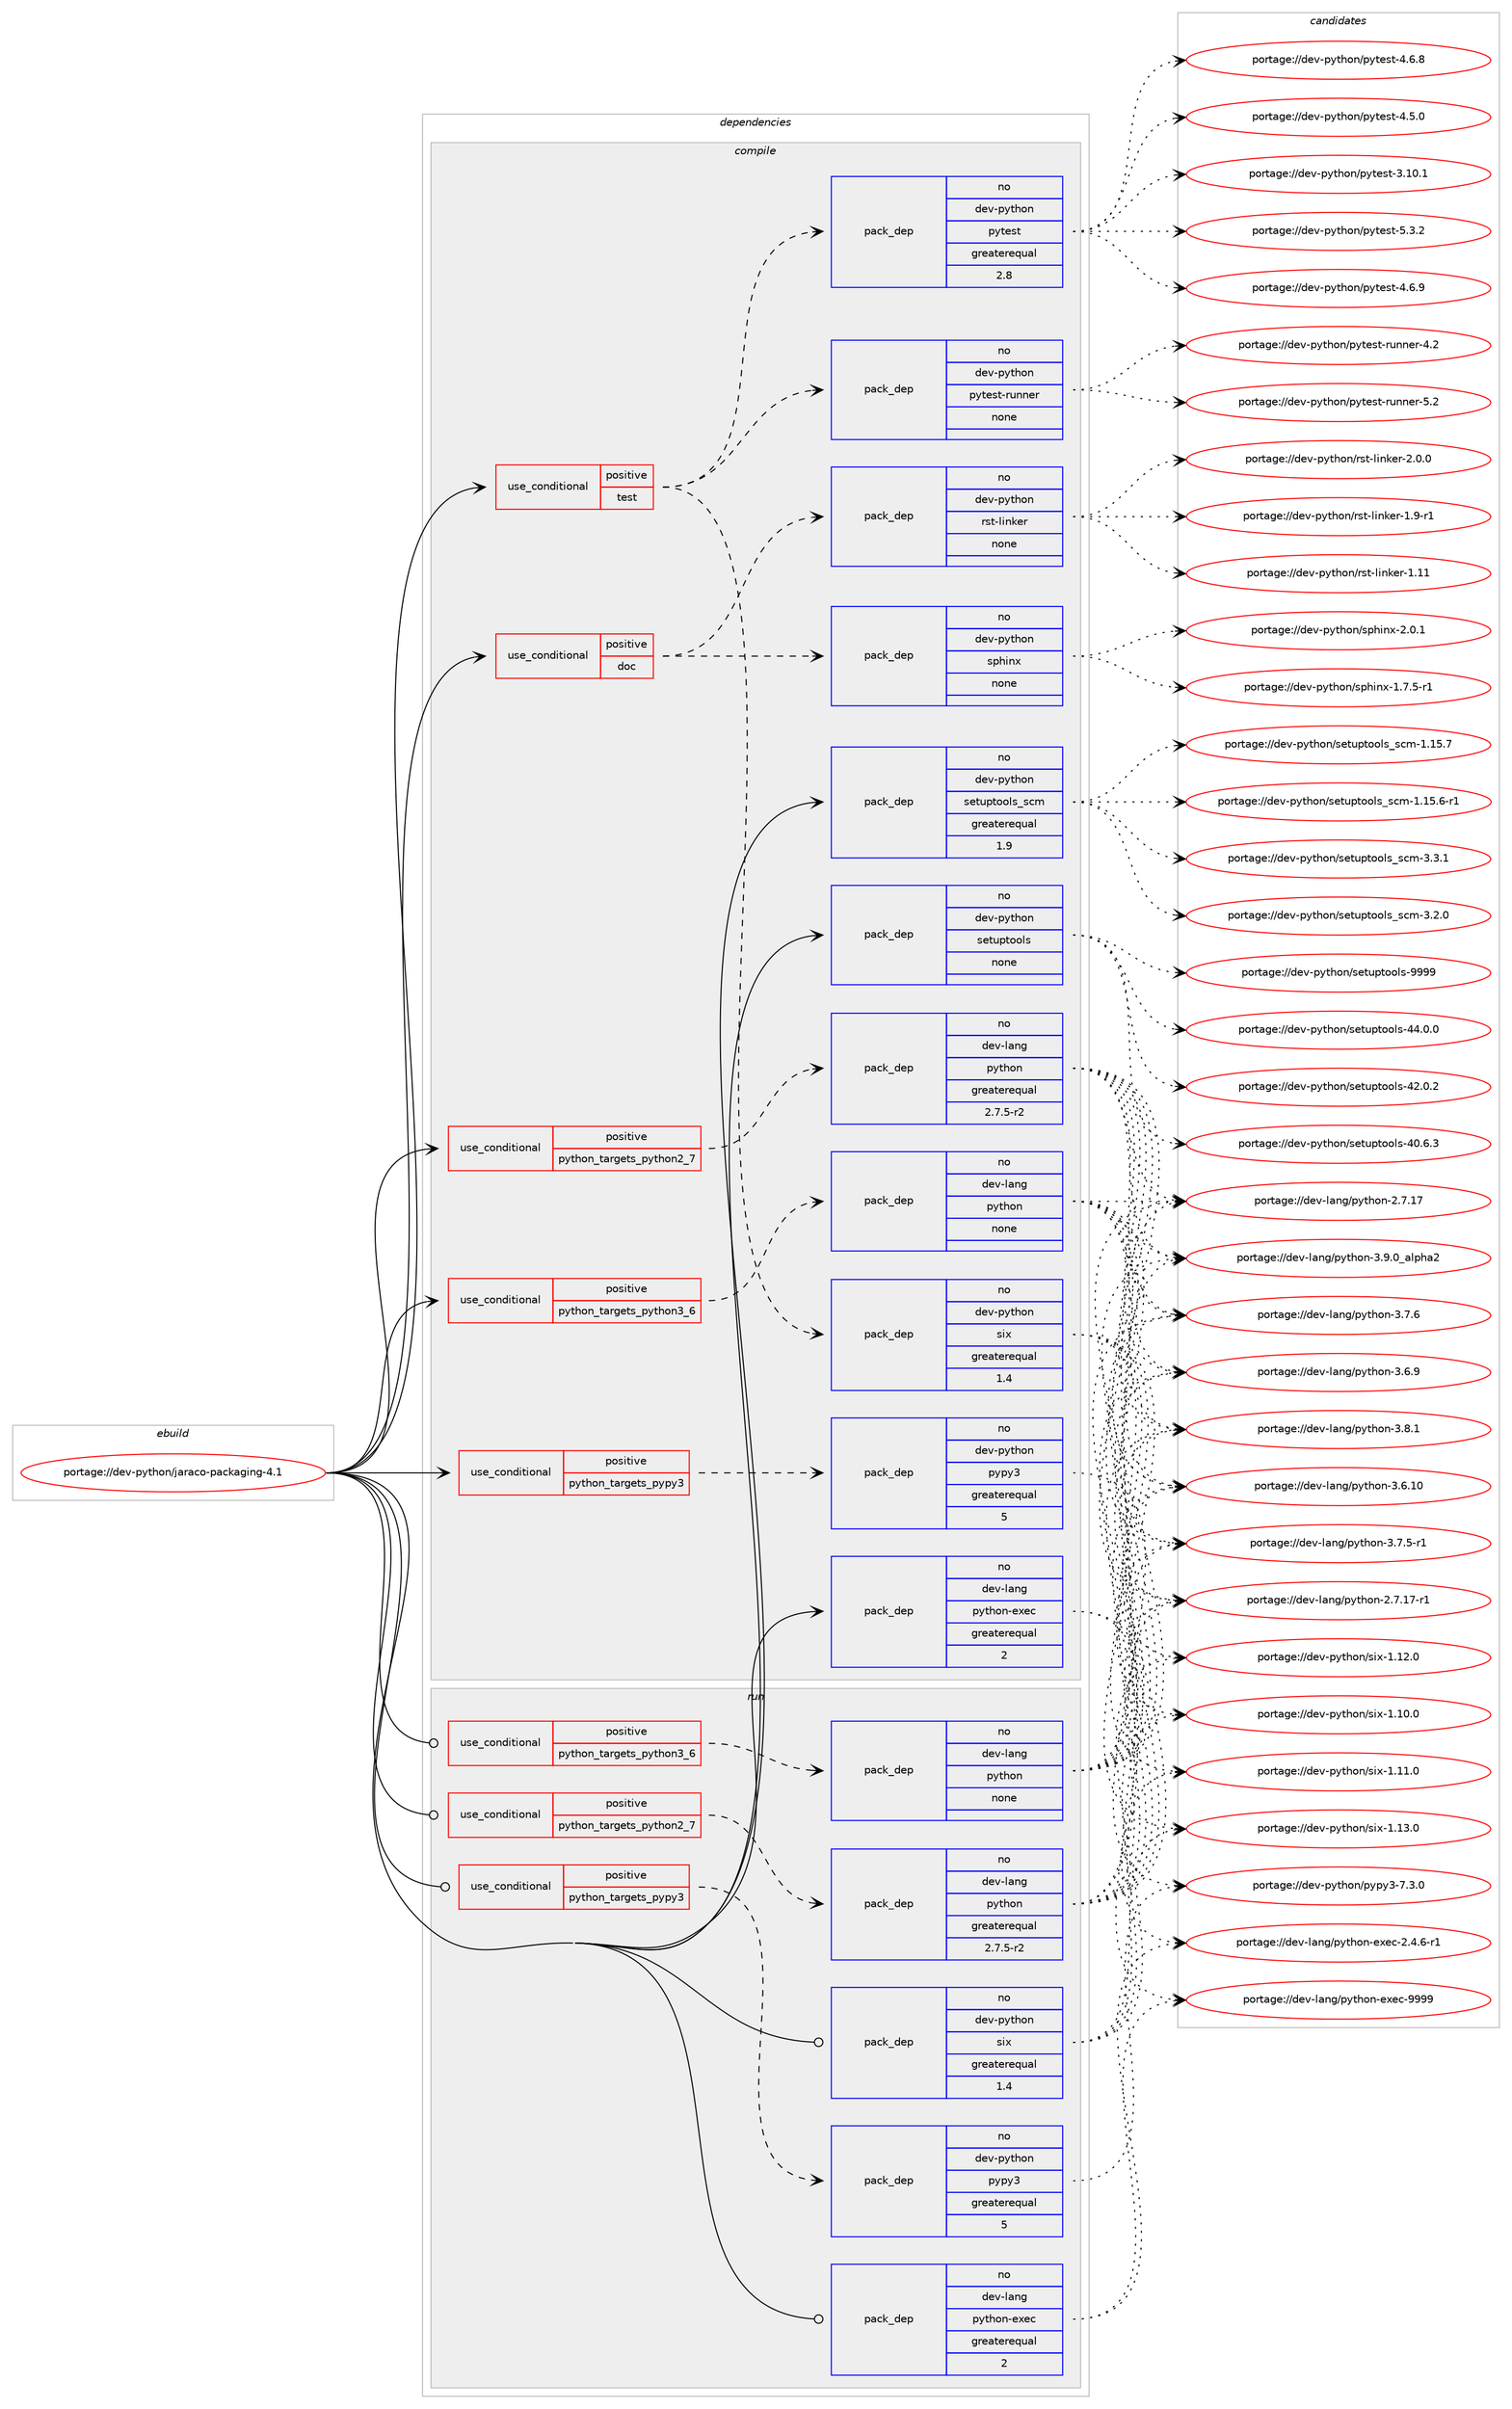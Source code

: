 digraph prolog {

# *************
# Graph options
# *************

newrank=true;
concentrate=true;
compound=true;
graph [rankdir=LR,fontname=Helvetica,fontsize=10,ranksep=1.5];#, ranksep=2.5, nodesep=0.2];
edge  [arrowhead=vee];
node  [fontname=Helvetica,fontsize=10];

# **********
# The ebuild
# **********

subgraph cluster_leftcol {
color=gray;
label=<<i>ebuild</i>>;
id [label="portage://dev-python/jaraco-packaging-4.1", color=red, width=4, href="../dev-python/jaraco-packaging-4.1.svg"];
}

# ****************
# The dependencies
# ****************

subgraph cluster_midcol {
color=gray;
label=<<i>dependencies</i>>;
subgraph cluster_compile {
fillcolor="#eeeeee";
style=filled;
label=<<i>compile</i>>;
subgraph cond114172 {
dependency454557 [label=<<TABLE BORDER="0" CELLBORDER="1" CELLSPACING="0" CELLPADDING="4"><TR><TD ROWSPAN="3" CELLPADDING="10">use_conditional</TD></TR><TR><TD>positive</TD></TR><TR><TD>doc</TD></TR></TABLE>>, shape=none, color=red];
subgraph pack335402 {
dependency454558 [label=<<TABLE BORDER="0" CELLBORDER="1" CELLSPACING="0" CELLPADDING="4" WIDTH="220"><TR><TD ROWSPAN="6" CELLPADDING="30">pack_dep</TD></TR><TR><TD WIDTH="110">no</TD></TR><TR><TD>dev-python</TD></TR><TR><TD>rst-linker</TD></TR><TR><TD>none</TD></TR><TR><TD></TD></TR></TABLE>>, shape=none, color=blue];
}
dependency454557:e -> dependency454558:w [weight=20,style="dashed",arrowhead="vee"];
subgraph pack335403 {
dependency454559 [label=<<TABLE BORDER="0" CELLBORDER="1" CELLSPACING="0" CELLPADDING="4" WIDTH="220"><TR><TD ROWSPAN="6" CELLPADDING="30">pack_dep</TD></TR><TR><TD WIDTH="110">no</TD></TR><TR><TD>dev-python</TD></TR><TR><TD>sphinx</TD></TR><TR><TD>none</TD></TR><TR><TD></TD></TR></TABLE>>, shape=none, color=blue];
}
dependency454557:e -> dependency454559:w [weight=20,style="dashed",arrowhead="vee"];
}
id:e -> dependency454557:w [weight=20,style="solid",arrowhead="vee"];
subgraph cond114173 {
dependency454560 [label=<<TABLE BORDER="0" CELLBORDER="1" CELLSPACING="0" CELLPADDING="4"><TR><TD ROWSPAN="3" CELLPADDING="10">use_conditional</TD></TR><TR><TD>positive</TD></TR><TR><TD>python_targets_pypy3</TD></TR></TABLE>>, shape=none, color=red];
subgraph pack335404 {
dependency454561 [label=<<TABLE BORDER="0" CELLBORDER="1" CELLSPACING="0" CELLPADDING="4" WIDTH="220"><TR><TD ROWSPAN="6" CELLPADDING="30">pack_dep</TD></TR><TR><TD WIDTH="110">no</TD></TR><TR><TD>dev-python</TD></TR><TR><TD>pypy3</TD></TR><TR><TD>greaterequal</TD></TR><TR><TD>5</TD></TR></TABLE>>, shape=none, color=blue];
}
dependency454560:e -> dependency454561:w [weight=20,style="dashed",arrowhead="vee"];
}
id:e -> dependency454560:w [weight=20,style="solid",arrowhead="vee"];
subgraph cond114174 {
dependency454562 [label=<<TABLE BORDER="0" CELLBORDER="1" CELLSPACING="0" CELLPADDING="4"><TR><TD ROWSPAN="3" CELLPADDING="10">use_conditional</TD></TR><TR><TD>positive</TD></TR><TR><TD>python_targets_python2_7</TD></TR></TABLE>>, shape=none, color=red];
subgraph pack335405 {
dependency454563 [label=<<TABLE BORDER="0" CELLBORDER="1" CELLSPACING="0" CELLPADDING="4" WIDTH="220"><TR><TD ROWSPAN="6" CELLPADDING="30">pack_dep</TD></TR><TR><TD WIDTH="110">no</TD></TR><TR><TD>dev-lang</TD></TR><TR><TD>python</TD></TR><TR><TD>greaterequal</TD></TR><TR><TD>2.7.5-r2</TD></TR></TABLE>>, shape=none, color=blue];
}
dependency454562:e -> dependency454563:w [weight=20,style="dashed",arrowhead="vee"];
}
id:e -> dependency454562:w [weight=20,style="solid",arrowhead="vee"];
subgraph cond114175 {
dependency454564 [label=<<TABLE BORDER="0" CELLBORDER="1" CELLSPACING="0" CELLPADDING="4"><TR><TD ROWSPAN="3" CELLPADDING="10">use_conditional</TD></TR><TR><TD>positive</TD></TR><TR><TD>python_targets_python3_6</TD></TR></TABLE>>, shape=none, color=red];
subgraph pack335406 {
dependency454565 [label=<<TABLE BORDER="0" CELLBORDER="1" CELLSPACING="0" CELLPADDING="4" WIDTH="220"><TR><TD ROWSPAN="6" CELLPADDING="30">pack_dep</TD></TR><TR><TD WIDTH="110">no</TD></TR><TR><TD>dev-lang</TD></TR><TR><TD>python</TD></TR><TR><TD>none</TD></TR><TR><TD></TD></TR></TABLE>>, shape=none, color=blue];
}
dependency454564:e -> dependency454565:w [weight=20,style="dashed",arrowhead="vee"];
}
id:e -> dependency454564:w [weight=20,style="solid",arrowhead="vee"];
subgraph cond114176 {
dependency454566 [label=<<TABLE BORDER="0" CELLBORDER="1" CELLSPACING="0" CELLPADDING="4"><TR><TD ROWSPAN="3" CELLPADDING="10">use_conditional</TD></TR><TR><TD>positive</TD></TR><TR><TD>test</TD></TR></TABLE>>, shape=none, color=red];
subgraph pack335407 {
dependency454567 [label=<<TABLE BORDER="0" CELLBORDER="1" CELLSPACING="0" CELLPADDING="4" WIDTH="220"><TR><TD ROWSPAN="6" CELLPADDING="30">pack_dep</TD></TR><TR><TD WIDTH="110">no</TD></TR><TR><TD>dev-python</TD></TR><TR><TD>six</TD></TR><TR><TD>greaterequal</TD></TR><TR><TD>1.4</TD></TR></TABLE>>, shape=none, color=blue];
}
dependency454566:e -> dependency454567:w [weight=20,style="dashed",arrowhead="vee"];
subgraph pack335408 {
dependency454568 [label=<<TABLE BORDER="0" CELLBORDER="1" CELLSPACING="0" CELLPADDING="4" WIDTH="220"><TR><TD ROWSPAN="6" CELLPADDING="30">pack_dep</TD></TR><TR><TD WIDTH="110">no</TD></TR><TR><TD>dev-python</TD></TR><TR><TD>pytest</TD></TR><TR><TD>greaterequal</TD></TR><TR><TD>2.8</TD></TR></TABLE>>, shape=none, color=blue];
}
dependency454566:e -> dependency454568:w [weight=20,style="dashed",arrowhead="vee"];
subgraph pack335409 {
dependency454569 [label=<<TABLE BORDER="0" CELLBORDER="1" CELLSPACING="0" CELLPADDING="4" WIDTH="220"><TR><TD ROWSPAN="6" CELLPADDING="30">pack_dep</TD></TR><TR><TD WIDTH="110">no</TD></TR><TR><TD>dev-python</TD></TR><TR><TD>pytest-runner</TD></TR><TR><TD>none</TD></TR><TR><TD></TD></TR></TABLE>>, shape=none, color=blue];
}
dependency454566:e -> dependency454569:w [weight=20,style="dashed",arrowhead="vee"];
}
id:e -> dependency454566:w [weight=20,style="solid",arrowhead="vee"];
subgraph pack335410 {
dependency454570 [label=<<TABLE BORDER="0" CELLBORDER="1" CELLSPACING="0" CELLPADDING="4" WIDTH="220"><TR><TD ROWSPAN="6" CELLPADDING="30">pack_dep</TD></TR><TR><TD WIDTH="110">no</TD></TR><TR><TD>dev-lang</TD></TR><TR><TD>python-exec</TD></TR><TR><TD>greaterequal</TD></TR><TR><TD>2</TD></TR></TABLE>>, shape=none, color=blue];
}
id:e -> dependency454570:w [weight=20,style="solid",arrowhead="vee"];
subgraph pack335411 {
dependency454571 [label=<<TABLE BORDER="0" CELLBORDER="1" CELLSPACING="0" CELLPADDING="4" WIDTH="220"><TR><TD ROWSPAN="6" CELLPADDING="30">pack_dep</TD></TR><TR><TD WIDTH="110">no</TD></TR><TR><TD>dev-python</TD></TR><TR><TD>setuptools</TD></TR><TR><TD>none</TD></TR><TR><TD></TD></TR></TABLE>>, shape=none, color=blue];
}
id:e -> dependency454571:w [weight=20,style="solid",arrowhead="vee"];
subgraph pack335412 {
dependency454572 [label=<<TABLE BORDER="0" CELLBORDER="1" CELLSPACING="0" CELLPADDING="4" WIDTH="220"><TR><TD ROWSPAN="6" CELLPADDING="30">pack_dep</TD></TR><TR><TD WIDTH="110">no</TD></TR><TR><TD>dev-python</TD></TR><TR><TD>setuptools_scm</TD></TR><TR><TD>greaterequal</TD></TR><TR><TD>1.9</TD></TR></TABLE>>, shape=none, color=blue];
}
id:e -> dependency454572:w [weight=20,style="solid",arrowhead="vee"];
}
subgraph cluster_compileandrun {
fillcolor="#eeeeee";
style=filled;
label=<<i>compile and run</i>>;
}
subgraph cluster_run {
fillcolor="#eeeeee";
style=filled;
label=<<i>run</i>>;
subgraph cond114177 {
dependency454573 [label=<<TABLE BORDER="0" CELLBORDER="1" CELLSPACING="0" CELLPADDING="4"><TR><TD ROWSPAN="3" CELLPADDING="10">use_conditional</TD></TR><TR><TD>positive</TD></TR><TR><TD>python_targets_pypy3</TD></TR></TABLE>>, shape=none, color=red];
subgraph pack335413 {
dependency454574 [label=<<TABLE BORDER="0" CELLBORDER="1" CELLSPACING="0" CELLPADDING="4" WIDTH="220"><TR><TD ROWSPAN="6" CELLPADDING="30">pack_dep</TD></TR><TR><TD WIDTH="110">no</TD></TR><TR><TD>dev-python</TD></TR><TR><TD>pypy3</TD></TR><TR><TD>greaterequal</TD></TR><TR><TD>5</TD></TR></TABLE>>, shape=none, color=blue];
}
dependency454573:e -> dependency454574:w [weight=20,style="dashed",arrowhead="vee"];
}
id:e -> dependency454573:w [weight=20,style="solid",arrowhead="odot"];
subgraph cond114178 {
dependency454575 [label=<<TABLE BORDER="0" CELLBORDER="1" CELLSPACING="0" CELLPADDING="4"><TR><TD ROWSPAN="3" CELLPADDING="10">use_conditional</TD></TR><TR><TD>positive</TD></TR><TR><TD>python_targets_python2_7</TD></TR></TABLE>>, shape=none, color=red];
subgraph pack335414 {
dependency454576 [label=<<TABLE BORDER="0" CELLBORDER="1" CELLSPACING="0" CELLPADDING="4" WIDTH="220"><TR><TD ROWSPAN="6" CELLPADDING="30">pack_dep</TD></TR><TR><TD WIDTH="110">no</TD></TR><TR><TD>dev-lang</TD></TR><TR><TD>python</TD></TR><TR><TD>greaterequal</TD></TR><TR><TD>2.7.5-r2</TD></TR></TABLE>>, shape=none, color=blue];
}
dependency454575:e -> dependency454576:w [weight=20,style="dashed",arrowhead="vee"];
}
id:e -> dependency454575:w [weight=20,style="solid",arrowhead="odot"];
subgraph cond114179 {
dependency454577 [label=<<TABLE BORDER="0" CELLBORDER="1" CELLSPACING="0" CELLPADDING="4"><TR><TD ROWSPAN="3" CELLPADDING="10">use_conditional</TD></TR><TR><TD>positive</TD></TR><TR><TD>python_targets_python3_6</TD></TR></TABLE>>, shape=none, color=red];
subgraph pack335415 {
dependency454578 [label=<<TABLE BORDER="0" CELLBORDER="1" CELLSPACING="0" CELLPADDING="4" WIDTH="220"><TR><TD ROWSPAN="6" CELLPADDING="30">pack_dep</TD></TR><TR><TD WIDTH="110">no</TD></TR><TR><TD>dev-lang</TD></TR><TR><TD>python</TD></TR><TR><TD>none</TD></TR><TR><TD></TD></TR></TABLE>>, shape=none, color=blue];
}
dependency454577:e -> dependency454578:w [weight=20,style="dashed",arrowhead="vee"];
}
id:e -> dependency454577:w [weight=20,style="solid",arrowhead="odot"];
subgraph pack335416 {
dependency454579 [label=<<TABLE BORDER="0" CELLBORDER="1" CELLSPACING="0" CELLPADDING="4" WIDTH="220"><TR><TD ROWSPAN="6" CELLPADDING="30">pack_dep</TD></TR><TR><TD WIDTH="110">no</TD></TR><TR><TD>dev-lang</TD></TR><TR><TD>python-exec</TD></TR><TR><TD>greaterequal</TD></TR><TR><TD>2</TD></TR></TABLE>>, shape=none, color=blue];
}
id:e -> dependency454579:w [weight=20,style="solid",arrowhead="odot"];
subgraph pack335417 {
dependency454580 [label=<<TABLE BORDER="0" CELLBORDER="1" CELLSPACING="0" CELLPADDING="4" WIDTH="220"><TR><TD ROWSPAN="6" CELLPADDING="30">pack_dep</TD></TR><TR><TD WIDTH="110">no</TD></TR><TR><TD>dev-python</TD></TR><TR><TD>six</TD></TR><TR><TD>greaterequal</TD></TR><TR><TD>1.4</TD></TR></TABLE>>, shape=none, color=blue];
}
id:e -> dependency454580:w [weight=20,style="solid",arrowhead="odot"];
}
}

# **************
# The candidates
# **************

subgraph cluster_choices {
rank=same;
color=gray;
label=<<i>candidates</i>>;

subgraph choice335402 {
color=black;
nodesep=1;
choice100101118451121211161041111104711411511645108105110107101114455046484648 [label="portage://dev-python/rst-linker-2.0.0", color=red, width=4,href="../dev-python/rst-linker-2.0.0.svg"];
choice100101118451121211161041111104711411511645108105110107101114454946574511449 [label="portage://dev-python/rst-linker-1.9-r1", color=red, width=4,href="../dev-python/rst-linker-1.9-r1.svg"];
choice1001011184511212111610411111047114115116451081051101071011144549464949 [label="portage://dev-python/rst-linker-1.11", color=red, width=4,href="../dev-python/rst-linker-1.11.svg"];
dependency454558:e -> choice100101118451121211161041111104711411511645108105110107101114455046484648:w [style=dotted,weight="100"];
dependency454558:e -> choice100101118451121211161041111104711411511645108105110107101114454946574511449:w [style=dotted,weight="100"];
dependency454558:e -> choice1001011184511212111610411111047114115116451081051101071011144549464949:w [style=dotted,weight="100"];
}
subgraph choice335403 {
color=black;
nodesep=1;
choice1001011184511212111610411111047115112104105110120455046484649 [label="portage://dev-python/sphinx-2.0.1", color=red, width=4,href="../dev-python/sphinx-2.0.1.svg"];
choice10010111845112121116104111110471151121041051101204549465546534511449 [label="portage://dev-python/sphinx-1.7.5-r1", color=red, width=4,href="../dev-python/sphinx-1.7.5-r1.svg"];
dependency454559:e -> choice1001011184511212111610411111047115112104105110120455046484649:w [style=dotted,weight="100"];
dependency454559:e -> choice10010111845112121116104111110471151121041051101204549465546534511449:w [style=dotted,weight="100"];
}
subgraph choice335404 {
color=black;
nodesep=1;
choice100101118451121211161041111104711212111212151455546514648 [label="portage://dev-python/pypy3-7.3.0", color=red, width=4,href="../dev-python/pypy3-7.3.0.svg"];
dependency454561:e -> choice100101118451121211161041111104711212111212151455546514648:w [style=dotted,weight="100"];
}
subgraph choice335405 {
color=black;
nodesep=1;
choice10010111845108971101034711212111610411111045514657464895971081121049750 [label="portage://dev-lang/python-3.9.0_alpha2", color=red, width=4,href="../dev-lang/python-3.9.0_alpha2.svg"];
choice100101118451089711010347112121116104111110455146564649 [label="portage://dev-lang/python-3.8.1", color=red, width=4,href="../dev-lang/python-3.8.1.svg"];
choice100101118451089711010347112121116104111110455146554654 [label="portage://dev-lang/python-3.7.6", color=red, width=4,href="../dev-lang/python-3.7.6.svg"];
choice1001011184510897110103471121211161041111104551465546534511449 [label="portage://dev-lang/python-3.7.5-r1", color=red, width=4,href="../dev-lang/python-3.7.5-r1.svg"];
choice100101118451089711010347112121116104111110455146544657 [label="portage://dev-lang/python-3.6.9", color=red, width=4,href="../dev-lang/python-3.6.9.svg"];
choice10010111845108971101034711212111610411111045514654464948 [label="portage://dev-lang/python-3.6.10", color=red, width=4,href="../dev-lang/python-3.6.10.svg"];
choice100101118451089711010347112121116104111110455046554649554511449 [label="portage://dev-lang/python-2.7.17-r1", color=red, width=4,href="../dev-lang/python-2.7.17-r1.svg"];
choice10010111845108971101034711212111610411111045504655464955 [label="portage://dev-lang/python-2.7.17", color=red, width=4,href="../dev-lang/python-2.7.17.svg"];
dependency454563:e -> choice10010111845108971101034711212111610411111045514657464895971081121049750:w [style=dotted,weight="100"];
dependency454563:e -> choice100101118451089711010347112121116104111110455146564649:w [style=dotted,weight="100"];
dependency454563:e -> choice100101118451089711010347112121116104111110455146554654:w [style=dotted,weight="100"];
dependency454563:e -> choice1001011184510897110103471121211161041111104551465546534511449:w [style=dotted,weight="100"];
dependency454563:e -> choice100101118451089711010347112121116104111110455146544657:w [style=dotted,weight="100"];
dependency454563:e -> choice10010111845108971101034711212111610411111045514654464948:w [style=dotted,weight="100"];
dependency454563:e -> choice100101118451089711010347112121116104111110455046554649554511449:w [style=dotted,weight="100"];
dependency454563:e -> choice10010111845108971101034711212111610411111045504655464955:w [style=dotted,weight="100"];
}
subgraph choice335406 {
color=black;
nodesep=1;
choice10010111845108971101034711212111610411111045514657464895971081121049750 [label="portage://dev-lang/python-3.9.0_alpha2", color=red, width=4,href="../dev-lang/python-3.9.0_alpha2.svg"];
choice100101118451089711010347112121116104111110455146564649 [label="portage://dev-lang/python-3.8.1", color=red, width=4,href="../dev-lang/python-3.8.1.svg"];
choice100101118451089711010347112121116104111110455146554654 [label="portage://dev-lang/python-3.7.6", color=red, width=4,href="../dev-lang/python-3.7.6.svg"];
choice1001011184510897110103471121211161041111104551465546534511449 [label="portage://dev-lang/python-3.7.5-r1", color=red, width=4,href="../dev-lang/python-3.7.5-r1.svg"];
choice100101118451089711010347112121116104111110455146544657 [label="portage://dev-lang/python-3.6.9", color=red, width=4,href="../dev-lang/python-3.6.9.svg"];
choice10010111845108971101034711212111610411111045514654464948 [label="portage://dev-lang/python-3.6.10", color=red, width=4,href="../dev-lang/python-3.6.10.svg"];
choice100101118451089711010347112121116104111110455046554649554511449 [label="portage://dev-lang/python-2.7.17-r1", color=red, width=4,href="../dev-lang/python-2.7.17-r1.svg"];
choice10010111845108971101034711212111610411111045504655464955 [label="portage://dev-lang/python-2.7.17", color=red, width=4,href="../dev-lang/python-2.7.17.svg"];
dependency454565:e -> choice10010111845108971101034711212111610411111045514657464895971081121049750:w [style=dotted,weight="100"];
dependency454565:e -> choice100101118451089711010347112121116104111110455146564649:w [style=dotted,weight="100"];
dependency454565:e -> choice100101118451089711010347112121116104111110455146554654:w [style=dotted,weight="100"];
dependency454565:e -> choice1001011184510897110103471121211161041111104551465546534511449:w [style=dotted,weight="100"];
dependency454565:e -> choice100101118451089711010347112121116104111110455146544657:w [style=dotted,weight="100"];
dependency454565:e -> choice10010111845108971101034711212111610411111045514654464948:w [style=dotted,weight="100"];
dependency454565:e -> choice100101118451089711010347112121116104111110455046554649554511449:w [style=dotted,weight="100"];
dependency454565:e -> choice10010111845108971101034711212111610411111045504655464955:w [style=dotted,weight="100"];
}
subgraph choice335407 {
color=black;
nodesep=1;
choice100101118451121211161041111104711510512045494649514648 [label="portage://dev-python/six-1.13.0", color=red, width=4,href="../dev-python/six-1.13.0.svg"];
choice100101118451121211161041111104711510512045494649504648 [label="portage://dev-python/six-1.12.0", color=red, width=4,href="../dev-python/six-1.12.0.svg"];
choice100101118451121211161041111104711510512045494649494648 [label="portage://dev-python/six-1.11.0", color=red, width=4,href="../dev-python/six-1.11.0.svg"];
choice100101118451121211161041111104711510512045494649484648 [label="portage://dev-python/six-1.10.0", color=red, width=4,href="../dev-python/six-1.10.0.svg"];
dependency454567:e -> choice100101118451121211161041111104711510512045494649514648:w [style=dotted,weight="100"];
dependency454567:e -> choice100101118451121211161041111104711510512045494649504648:w [style=dotted,weight="100"];
dependency454567:e -> choice100101118451121211161041111104711510512045494649494648:w [style=dotted,weight="100"];
dependency454567:e -> choice100101118451121211161041111104711510512045494649484648:w [style=dotted,weight="100"];
}
subgraph choice335408 {
color=black;
nodesep=1;
choice1001011184511212111610411111047112121116101115116455346514650 [label="portage://dev-python/pytest-5.3.2", color=red, width=4,href="../dev-python/pytest-5.3.2.svg"];
choice1001011184511212111610411111047112121116101115116455246544657 [label="portage://dev-python/pytest-4.6.9", color=red, width=4,href="../dev-python/pytest-4.6.9.svg"];
choice1001011184511212111610411111047112121116101115116455246544656 [label="portage://dev-python/pytest-4.6.8", color=red, width=4,href="../dev-python/pytest-4.6.8.svg"];
choice1001011184511212111610411111047112121116101115116455246534648 [label="portage://dev-python/pytest-4.5.0", color=red, width=4,href="../dev-python/pytest-4.5.0.svg"];
choice100101118451121211161041111104711212111610111511645514649484649 [label="portage://dev-python/pytest-3.10.1", color=red, width=4,href="../dev-python/pytest-3.10.1.svg"];
dependency454568:e -> choice1001011184511212111610411111047112121116101115116455346514650:w [style=dotted,weight="100"];
dependency454568:e -> choice1001011184511212111610411111047112121116101115116455246544657:w [style=dotted,weight="100"];
dependency454568:e -> choice1001011184511212111610411111047112121116101115116455246544656:w [style=dotted,weight="100"];
dependency454568:e -> choice1001011184511212111610411111047112121116101115116455246534648:w [style=dotted,weight="100"];
dependency454568:e -> choice100101118451121211161041111104711212111610111511645514649484649:w [style=dotted,weight="100"];
}
subgraph choice335409 {
color=black;
nodesep=1;
choice10010111845112121116104111110471121211161011151164511411711011010111445534650 [label="portage://dev-python/pytest-runner-5.2", color=red, width=4,href="../dev-python/pytest-runner-5.2.svg"];
choice10010111845112121116104111110471121211161011151164511411711011010111445524650 [label="portage://dev-python/pytest-runner-4.2", color=red, width=4,href="../dev-python/pytest-runner-4.2.svg"];
dependency454569:e -> choice10010111845112121116104111110471121211161011151164511411711011010111445534650:w [style=dotted,weight="100"];
dependency454569:e -> choice10010111845112121116104111110471121211161011151164511411711011010111445524650:w [style=dotted,weight="100"];
}
subgraph choice335410 {
color=black;
nodesep=1;
choice10010111845108971101034711212111610411111045101120101994557575757 [label="portage://dev-lang/python-exec-9999", color=red, width=4,href="../dev-lang/python-exec-9999.svg"];
choice10010111845108971101034711212111610411111045101120101994550465246544511449 [label="portage://dev-lang/python-exec-2.4.6-r1", color=red, width=4,href="../dev-lang/python-exec-2.4.6-r1.svg"];
dependency454570:e -> choice10010111845108971101034711212111610411111045101120101994557575757:w [style=dotted,weight="100"];
dependency454570:e -> choice10010111845108971101034711212111610411111045101120101994550465246544511449:w [style=dotted,weight="100"];
}
subgraph choice335411 {
color=black;
nodesep=1;
choice10010111845112121116104111110471151011161171121161111111081154557575757 [label="portage://dev-python/setuptools-9999", color=red, width=4,href="../dev-python/setuptools-9999.svg"];
choice100101118451121211161041111104711510111611711211611111110811545525246484648 [label="portage://dev-python/setuptools-44.0.0", color=red, width=4,href="../dev-python/setuptools-44.0.0.svg"];
choice100101118451121211161041111104711510111611711211611111110811545525046484650 [label="portage://dev-python/setuptools-42.0.2", color=red, width=4,href="../dev-python/setuptools-42.0.2.svg"];
choice100101118451121211161041111104711510111611711211611111110811545524846544651 [label="portage://dev-python/setuptools-40.6.3", color=red, width=4,href="../dev-python/setuptools-40.6.3.svg"];
dependency454571:e -> choice10010111845112121116104111110471151011161171121161111111081154557575757:w [style=dotted,weight="100"];
dependency454571:e -> choice100101118451121211161041111104711510111611711211611111110811545525246484648:w [style=dotted,weight="100"];
dependency454571:e -> choice100101118451121211161041111104711510111611711211611111110811545525046484650:w [style=dotted,weight="100"];
dependency454571:e -> choice100101118451121211161041111104711510111611711211611111110811545524846544651:w [style=dotted,weight="100"];
}
subgraph choice335412 {
color=black;
nodesep=1;
choice10010111845112121116104111110471151011161171121161111111081159511599109455146514649 [label="portage://dev-python/setuptools_scm-3.3.1", color=red, width=4,href="../dev-python/setuptools_scm-3.3.1.svg"];
choice10010111845112121116104111110471151011161171121161111111081159511599109455146504648 [label="portage://dev-python/setuptools_scm-3.2.0", color=red, width=4,href="../dev-python/setuptools_scm-3.2.0.svg"];
choice1001011184511212111610411111047115101116117112116111111108115951159910945494649534655 [label="portage://dev-python/setuptools_scm-1.15.7", color=red, width=4,href="../dev-python/setuptools_scm-1.15.7.svg"];
choice10010111845112121116104111110471151011161171121161111111081159511599109454946495346544511449 [label="portage://dev-python/setuptools_scm-1.15.6-r1", color=red, width=4,href="../dev-python/setuptools_scm-1.15.6-r1.svg"];
dependency454572:e -> choice10010111845112121116104111110471151011161171121161111111081159511599109455146514649:w [style=dotted,weight="100"];
dependency454572:e -> choice10010111845112121116104111110471151011161171121161111111081159511599109455146504648:w [style=dotted,weight="100"];
dependency454572:e -> choice1001011184511212111610411111047115101116117112116111111108115951159910945494649534655:w [style=dotted,weight="100"];
dependency454572:e -> choice10010111845112121116104111110471151011161171121161111111081159511599109454946495346544511449:w [style=dotted,weight="100"];
}
subgraph choice335413 {
color=black;
nodesep=1;
choice100101118451121211161041111104711212111212151455546514648 [label="portage://dev-python/pypy3-7.3.0", color=red, width=4,href="../dev-python/pypy3-7.3.0.svg"];
dependency454574:e -> choice100101118451121211161041111104711212111212151455546514648:w [style=dotted,weight="100"];
}
subgraph choice335414 {
color=black;
nodesep=1;
choice10010111845108971101034711212111610411111045514657464895971081121049750 [label="portage://dev-lang/python-3.9.0_alpha2", color=red, width=4,href="../dev-lang/python-3.9.0_alpha2.svg"];
choice100101118451089711010347112121116104111110455146564649 [label="portage://dev-lang/python-3.8.1", color=red, width=4,href="../dev-lang/python-3.8.1.svg"];
choice100101118451089711010347112121116104111110455146554654 [label="portage://dev-lang/python-3.7.6", color=red, width=4,href="../dev-lang/python-3.7.6.svg"];
choice1001011184510897110103471121211161041111104551465546534511449 [label="portage://dev-lang/python-3.7.5-r1", color=red, width=4,href="../dev-lang/python-3.7.5-r1.svg"];
choice100101118451089711010347112121116104111110455146544657 [label="portage://dev-lang/python-3.6.9", color=red, width=4,href="../dev-lang/python-3.6.9.svg"];
choice10010111845108971101034711212111610411111045514654464948 [label="portage://dev-lang/python-3.6.10", color=red, width=4,href="../dev-lang/python-3.6.10.svg"];
choice100101118451089711010347112121116104111110455046554649554511449 [label="portage://dev-lang/python-2.7.17-r1", color=red, width=4,href="../dev-lang/python-2.7.17-r1.svg"];
choice10010111845108971101034711212111610411111045504655464955 [label="portage://dev-lang/python-2.7.17", color=red, width=4,href="../dev-lang/python-2.7.17.svg"];
dependency454576:e -> choice10010111845108971101034711212111610411111045514657464895971081121049750:w [style=dotted,weight="100"];
dependency454576:e -> choice100101118451089711010347112121116104111110455146564649:w [style=dotted,weight="100"];
dependency454576:e -> choice100101118451089711010347112121116104111110455146554654:w [style=dotted,weight="100"];
dependency454576:e -> choice1001011184510897110103471121211161041111104551465546534511449:w [style=dotted,weight="100"];
dependency454576:e -> choice100101118451089711010347112121116104111110455146544657:w [style=dotted,weight="100"];
dependency454576:e -> choice10010111845108971101034711212111610411111045514654464948:w [style=dotted,weight="100"];
dependency454576:e -> choice100101118451089711010347112121116104111110455046554649554511449:w [style=dotted,weight="100"];
dependency454576:e -> choice10010111845108971101034711212111610411111045504655464955:w [style=dotted,weight="100"];
}
subgraph choice335415 {
color=black;
nodesep=1;
choice10010111845108971101034711212111610411111045514657464895971081121049750 [label="portage://dev-lang/python-3.9.0_alpha2", color=red, width=4,href="../dev-lang/python-3.9.0_alpha2.svg"];
choice100101118451089711010347112121116104111110455146564649 [label="portage://dev-lang/python-3.8.1", color=red, width=4,href="../dev-lang/python-3.8.1.svg"];
choice100101118451089711010347112121116104111110455146554654 [label="portage://dev-lang/python-3.7.6", color=red, width=4,href="../dev-lang/python-3.7.6.svg"];
choice1001011184510897110103471121211161041111104551465546534511449 [label="portage://dev-lang/python-3.7.5-r1", color=red, width=4,href="../dev-lang/python-3.7.5-r1.svg"];
choice100101118451089711010347112121116104111110455146544657 [label="portage://dev-lang/python-3.6.9", color=red, width=4,href="../dev-lang/python-3.6.9.svg"];
choice10010111845108971101034711212111610411111045514654464948 [label="portage://dev-lang/python-3.6.10", color=red, width=4,href="../dev-lang/python-3.6.10.svg"];
choice100101118451089711010347112121116104111110455046554649554511449 [label="portage://dev-lang/python-2.7.17-r1", color=red, width=4,href="../dev-lang/python-2.7.17-r1.svg"];
choice10010111845108971101034711212111610411111045504655464955 [label="portage://dev-lang/python-2.7.17", color=red, width=4,href="../dev-lang/python-2.7.17.svg"];
dependency454578:e -> choice10010111845108971101034711212111610411111045514657464895971081121049750:w [style=dotted,weight="100"];
dependency454578:e -> choice100101118451089711010347112121116104111110455146564649:w [style=dotted,weight="100"];
dependency454578:e -> choice100101118451089711010347112121116104111110455146554654:w [style=dotted,weight="100"];
dependency454578:e -> choice1001011184510897110103471121211161041111104551465546534511449:w [style=dotted,weight="100"];
dependency454578:e -> choice100101118451089711010347112121116104111110455146544657:w [style=dotted,weight="100"];
dependency454578:e -> choice10010111845108971101034711212111610411111045514654464948:w [style=dotted,weight="100"];
dependency454578:e -> choice100101118451089711010347112121116104111110455046554649554511449:w [style=dotted,weight="100"];
dependency454578:e -> choice10010111845108971101034711212111610411111045504655464955:w [style=dotted,weight="100"];
}
subgraph choice335416 {
color=black;
nodesep=1;
choice10010111845108971101034711212111610411111045101120101994557575757 [label="portage://dev-lang/python-exec-9999", color=red, width=4,href="../dev-lang/python-exec-9999.svg"];
choice10010111845108971101034711212111610411111045101120101994550465246544511449 [label="portage://dev-lang/python-exec-2.4.6-r1", color=red, width=4,href="../dev-lang/python-exec-2.4.6-r1.svg"];
dependency454579:e -> choice10010111845108971101034711212111610411111045101120101994557575757:w [style=dotted,weight="100"];
dependency454579:e -> choice10010111845108971101034711212111610411111045101120101994550465246544511449:w [style=dotted,weight="100"];
}
subgraph choice335417 {
color=black;
nodesep=1;
choice100101118451121211161041111104711510512045494649514648 [label="portage://dev-python/six-1.13.0", color=red, width=4,href="../dev-python/six-1.13.0.svg"];
choice100101118451121211161041111104711510512045494649504648 [label="portage://dev-python/six-1.12.0", color=red, width=4,href="../dev-python/six-1.12.0.svg"];
choice100101118451121211161041111104711510512045494649494648 [label="portage://dev-python/six-1.11.0", color=red, width=4,href="../dev-python/six-1.11.0.svg"];
choice100101118451121211161041111104711510512045494649484648 [label="portage://dev-python/six-1.10.0", color=red, width=4,href="../dev-python/six-1.10.0.svg"];
dependency454580:e -> choice100101118451121211161041111104711510512045494649514648:w [style=dotted,weight="100"];
dependency454580:e -> choice100101118451121211161041111104711510512045494649504648:w [style=dotted,weight="100"];
dependency454580:e -> choice100101118451121211161041111104711510512045494649494648:w [style=dotted,weight="100"];
dependency454580:e -> choice100101118451121211161041111104711510512045494649484648:w [style=dotted,weight="100"];
}
}

}
